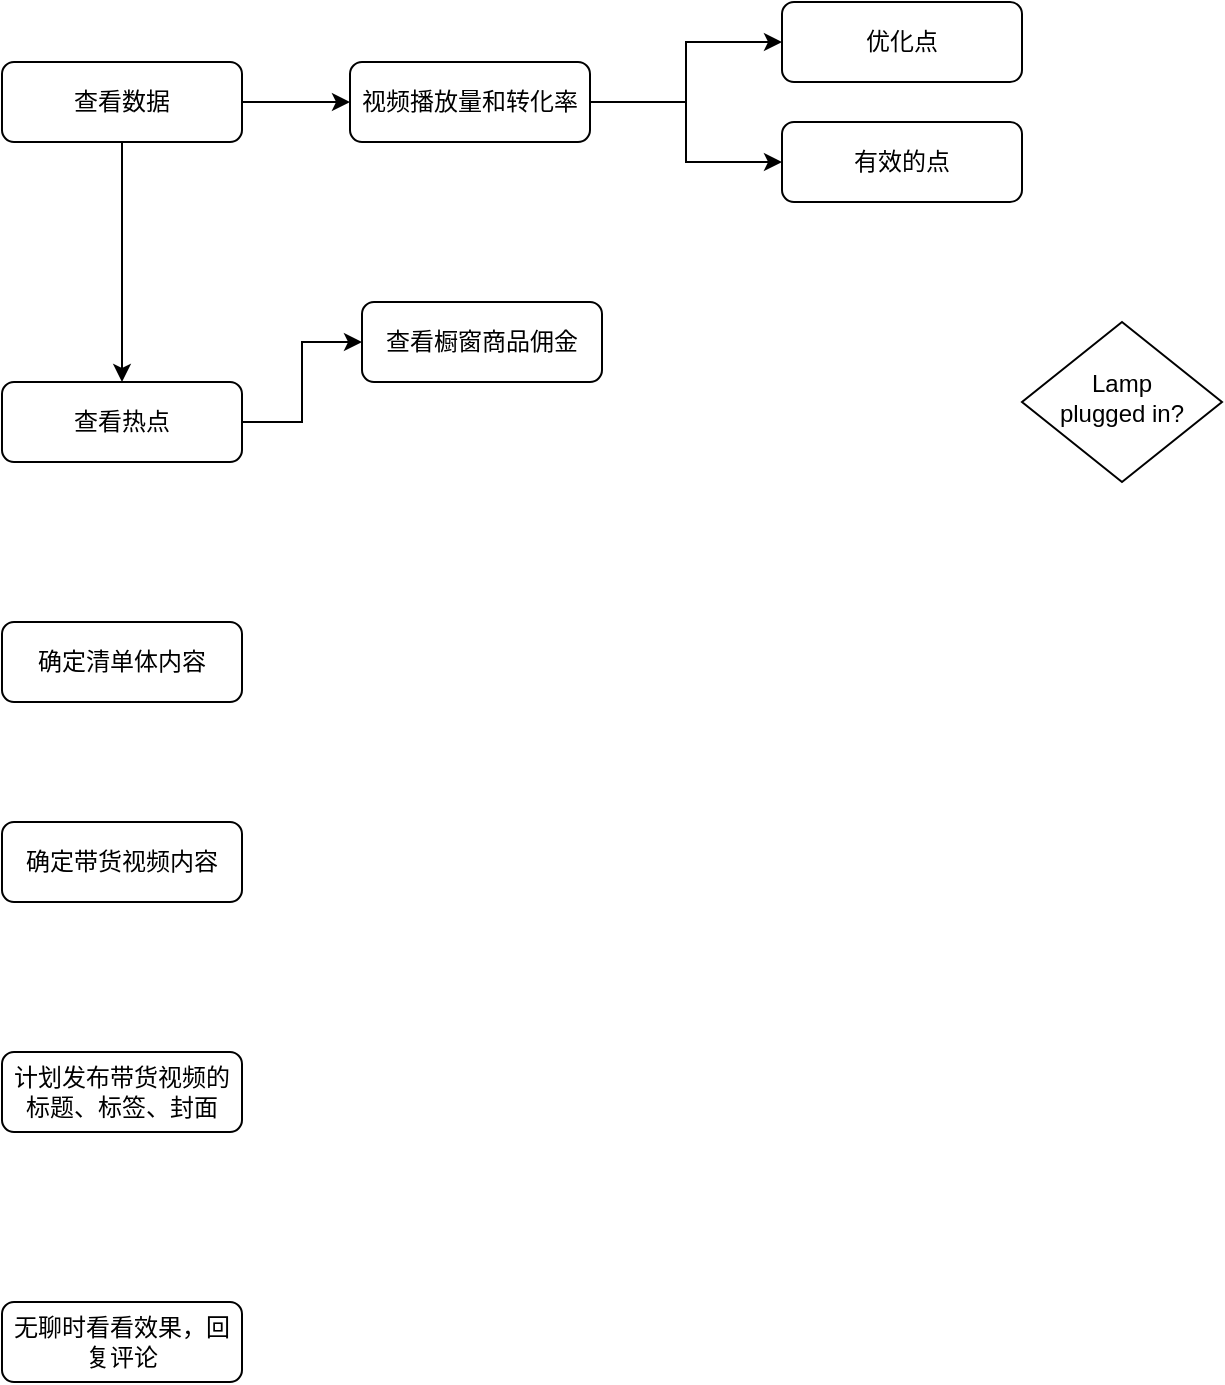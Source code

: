 <mxfile version="20.6.0" type="github">
  <diagram id="C5RBs43oDa-KdzZeNtuy" name="Page-1">
    <mxGraphModel dx="786" dy="415" grid="1" gridSize="10" guides="1" tooltips="1" connect="1" arrows="1" fold="1" page="1" pageScale="1" pageWidth="827" pageHeight="1169" math="0" shadow="0">
      <root>
        <mxCell id="WIyWlLk6GJQsqaUBKTNV-0" />
        <mxCell id="WIyWlLk6GJQsqaUBKTNV-1" parent="WIyWlLk6GJQsqaUBKTNV-0" />
        <mxCell id="XRNUqZ6zOeoWbKb_Kqdh-3" style="edgeStyle=orthogonalEdgeStyle;rounded=0;orthogonalLoop=1;jettySize=auto;html=1;exitX=1;exitY=0.5;exitDx=0;exitDy=0;entryX=0;entryY=0.5;entryDx=0;entryDy=0;" edge="1" parent="WIyWlLk6GJQsqaUBKTNV-1" source="WIyWlLk6GJQsqaUBKTNV-3" target="XRNUqZ6zOeoWbKb_Kqdh-0">
          <mxGeometry relative="1" as="geometry" />
        </mxCell>
        <mxCell id="XRNUqZ6zOeoWbKb_Kqdh-8" style="edgeStyle=orthogonalEdgeStyle;rounded=0;orthogonalLoop=1;jettySize=auto;html=1;exitX=0.5;exitY=1;exitDx=0;exitDy=0;entryX=0.5;entryY=0;entryDx=0;entryDy=0;" edge="1" parent="WIyWlLk6GJQsqaUBKTNV-1" source="WIyWlLk6GJQsqaUBKTNV-3" target="XRNUqZ6zOeoWbKb_Kqdh-6">
          <mxGeometry relative="1" as="geometry" />
        </mxCell>
        <mxCell id="WIyWlLk6GJQsqaUBKTNV-3" value="查看数据" style="rounded=1;whiteSpace=wrap;html=1;fontSize=12;glass=0;strokeWidth=1;shadow=0;" parent="WIyWlLk6GJQsqaUBKTNV-1" vertex="1">
          <mxGeometry x="120" y="70" width="120" height="40" as="geometry" />
        </mxCell>
        <mxCell id="WIyWlLk6GJQsqaUBKTNV-6" value="Lamp&lt;br&gt;plugged in?" style="rhombus;whiteSpace=wrap;html=1;shadow=0;fontFamily=Helvetica;fontSize=12;align=center;strokeWidth=1;spacing=6;spacingTop=-4;" parent="WIyWlLk6GJQsqaUBKTNV-1" vertex="1">
          <mxGeometry x="630" y="200" width="100" height="80" as="geometry" />
        </mxCell>
        <mxCell id="XRNUqZ6zOeoWbKb_Kqdh-4" style="edgeStyle=orthogonalEdgeStyle;rounded=0;orthogonalLoop=1;jettySize=auto;html=1;exitX=1;exitY=0.5;exitDx=0;exitDy=0;entryX=0;entryY=0.5;entryDx=0;entryDy=0;" edge="1" parent="WIyWlLk6GJQsqaUBKTNV-1" source="XRNUqZ6zOeoWbKb_Kqdh-0" target="XRNUqZ6zOeoWbKb_Kqdh-1">
          <mxGeometry relative="1" as="geometry" />
        </mxCell>
        <mxCell id="XRNUqZ6zOeoWbKb_Kqdh-5" style="edgeStyle=orthogonalEdgeStyle;rounded=0;orthogonalLoop=1;jettySize=auto;html=1;exitX=1;exitY=0.5;exitDx=0;exitDy=0;entryX=0;entryY=0.5;entryDx=0;entryDy=0;" edge="1" parent="WIyWlLk6GJQsqaUBKTNV-1" source="XRNUqZ6zOeoWbKb_Kqdh-0" target="XRNUqZ6zOeoWbKb_Kqdh-2">
          <mxGeometry relative="1" as="geometry" />
        </mxCell>
        <mxCell id="XRNUqZ6zOeoWbKb_Kqdh-0" value="视频播放量和转化率" style="rounded=1;whiteSpace=wrap;html=1;fontSize=12;glass=0;strokeWidth=1;shadow=0;" vertex="1" parent="WIyWlLk6GJQsqaUBKTNV-1">
          <mxGeometry x="294" y="70" width="120" height="40" as="geometry" />
        </mxCell>
        <mxCell id="XRNUqZ6zOeoWbKb_Kqdh-1" value="优化点" style="rounded=1;whiteSpace=wrap;html=1;fontSize=12;glass=0;strokeWidth=1;shadow=0;" vertex="1" parent="WIyWlLk6GJQsqaUBKTNV-1">
          <mxGeometry x="510" y="40" width="120" height="40" as="geometry" />
        </mxCell>
        <mxCell id="XRNUqZ6zOeoWbKb_Kqdh-2" value="有效的点" style="rounded=1;whiteSpace=wrap;html=1;fontSize=12;glass=0;strokeWidth=1;shadow=0;" vertex="1" parent="WIyWlLk6GJQsqaUBKTNV-1">
          <mxGeometry x="510" y="100" width="120" height="40" as="geometry" />
        </mxCell>
        <mxCell id="XRNUqZ6zOeoWbKb_Kqdh-9" style="edgeStyle=orthogonalEdgeStyle;rounded=0;orthogonalLoop=1;jettySize=auto;html=1;exitX=1;exitY=0.5;exitDx=0;exitDy=0;entryX=0;entryY=0.5;entryDx=0;entryDy=0;" edge="1" parent="WIyWlLk6GJQsqaUBKTNV-1" source="XRNUqZ6zOeoWbKb_Kqdh-6" target="XRNUqZ6zOeoWbKb_Kqdh-7">
          <mxGeometry relative="1" as="geometry" />
        </mxCell>
        <mxCell id="XRNUqZ6zOeoWbKb_Kqdh-6" value="查看热点" style="rounded=1;whiteSpace=wrap;html=1;fontSize=12;glass=0;strokeWidth=1;shadow=0;" vertex="1" parent="WIyWlLk6GJQsqaUBKTNV-1">
          <mxGeometry x="120" y="230" width="120" height="40" as="geometry" />
        </mxCell>
        <mxCell id="XRNUqZ6zOeoWbKb_Kqdh-7" value="查看橱窗商品佣金" style="rounded=1;whiteSpace=wrap;html=1;fontSize=12;glass=0;strokeWidth=1;shadow=0;" vertex="1" parent="WIyWlLk6GJQsqaUBKTNV-1">
          <mxGeometry x="300" y="190" width="120" height="40" as="geometry" />
        </mxCell>
        <mxCell id="XRNUqZ6zOeoWbKb_Kqdh-10" value="确定清单体内容" style="rounded=1;whiteSpace=wrap;html=1;fontSize=12;glass=0;strokeWidth=1;shadow=0;" vertex="1" parent="WIyWlLk6GJQsqaUBKTNV-1">
          <mxGeometry x="120" y="350" width="120" height="40" as="geometry" />
        </mxCell>
        <mxCell id="XRNUqZ6zOeoWbKb_Kqdh-11" value="确定带货视频内容" style="rounded=1;whiteSpace=wrap;html=1;fontSize=12;glass=0;strokeWidth=1;shadow=0;" vertex="1" parent="WIyWlLk6GJQsqaUBKTNV-1">
          <mxGeometry x="120" y="450" width="120" height="40" as="geometry" />
        </mxCell>
        <mxCell id="XRNUqZ6zOeoWbKb_Kqdh-12" value="计划发布带货视频的标题、标签、封面" style="rounded=1;whiteSpace=wrap;html=1;fontSize=12;glass=0;strokeWidth=1;shadow=0;" vertex="1" parent="WIyWlLk6GJQsqaUBKTNV-1">
          <mxGeometry x="120" y="565" width="120" height="40" as="geometry" />
        </mxCell>
        <mxCell id="XRNUqZ6zOeoWbKb_Kqdh-13" value="无聊时看看效果，回复评论" style="rounded=1;whiteSpace=wrap;html=1;fontSize=12;glass=0;strokeWidth=1;shadow=0;" vertex="1" parent="WIyWlLk6GJQsqaUBKTNV-1">
          <mxGeometry x="120" y="690" width="120" height="40" as="geometry" />
        </mxCell>
      </root>
    </mxGraphModel>
  </diagram>
</mxfile>
